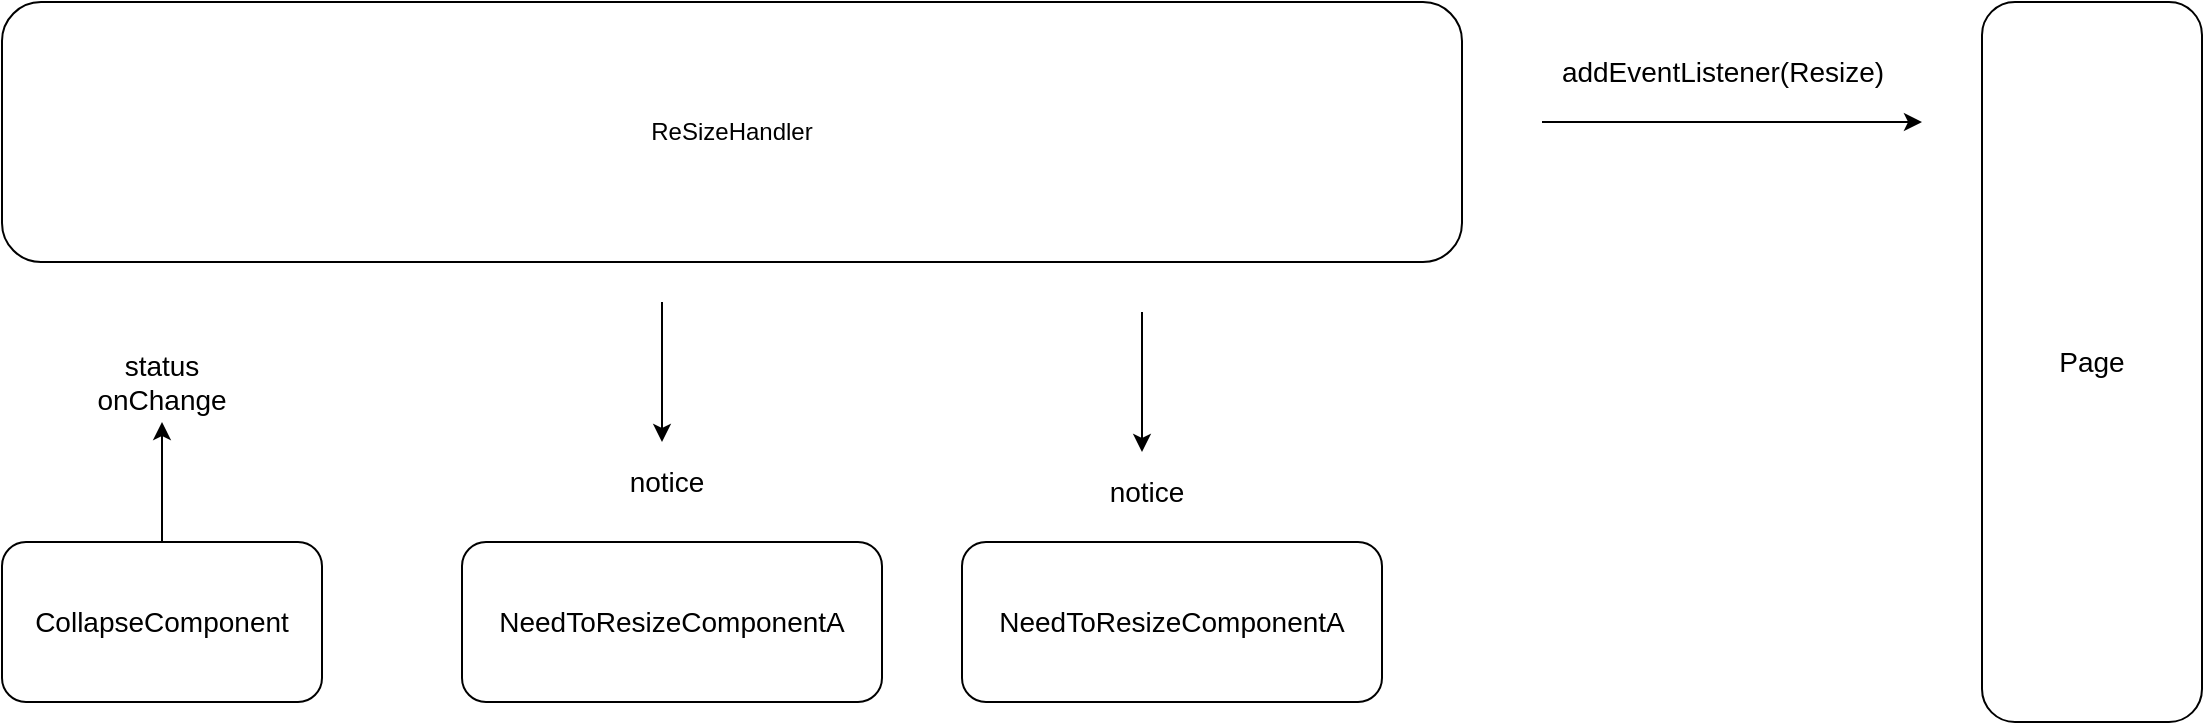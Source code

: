 <mxfile version="20.8.1" type="github">
  <diagram id="TLGR9N1Zky1a7CaeBEd1" name="第 1 页">
    <mxGraphModel dx="1661" dy="709" grid="1" gridSize="10" guides="1" tooltips="1" connect="1" arrows="1" fold="1" page="1" pageScale="1" pageWidth="827" pageHeight="1169" math="0" shadow="0">
      <root>
        <mxCell id="0" />
        <mxCell id="1" parent="0" />
        <mxCell id="El35oTYIOTSPHxT6HdHK-1" value="ReSizeHandler" style="rounded=1;whiteSpace=wrap;html=1;" vertex="1" parent="1">
          <mxGeometry x="110" y="130" width="730" height="130" as="geometry" />
        </mxCell>
        <mxCell id="El35oTYIOTSPHxT6HdHK-4" style="edgeStyle=orthogonalEdgeStyle;rounded=0;orthogonalLoop=1;jettySize=auto;html=1;" edge="1" parent="1" source="El35oTYIOTSPHxT6HdHK-2" target="El35oTYIOTSPHxT6HdHK-5">
          <mxGeometry relative="1" as="geometry">
            <mxPoint x="190" y="300" as="targetPoint" />
          </mxGeometry>
        </mxCell>
        <mxCell id="El35oTYIOTSPHxT6HdHK-2" value="&lt;font style=&quot;font-size: 14px;&quot;&gt;CollapseComponent&lt;/font&gt;" style="rounded=1;whiteSpace=wrap;html=1;" vertex="1" parent="1">
          <mxGeometry x="110" y="400" width="160" height="80" as="geometry" />
        </mxCell>
        <mxCell id="El35oTYIOTSPHxT6HdHK-5" value="&lt;font style=&quot;font-size: 14px;&quot;&gt;status onChange&lt;/font&gt;" style="text;html=1;strokeColor=none;fillColor=none;align=center;verticalAlign=middle;whiteSpace=wrap;rounded=0;" vertex="1" parent="1">
          <mxGeometry x="160" y="300" width="60" height="40" as="geometry" />
        </mxCell>
        <mxCell id="El35oTYIOTSPHxT6HdHK-7" value="NeedToResizeComponentA" style="rounded=1;whiteSpace=wrap;html=1;fontSize=14;" vertex="1" parent="1">
          <mxGeometry x="340" y="400" width="210" height="80" as="geometry" />
        </mxCell>
        <mxCell id="El35oTYIOTSPHxT6HdHK-8" value="NeedToResizeComponentA" style="rounded=1;whiteSpace=wrap;html=1;fontSize=14;" vertex="1" parent="1">
          <mxGeometry x="590" y="400" width="210" height="80" as="geometry" />
        </mxCell>
        <mxCell id="El35oTYIOTSPHxT6HdHK-10" value="" style="endArrow=classic;html=1;rounded=0;fontSize=14;" edge="1" parent="1">
          <mxGeometry width="50" height="50" relative="1" as="geometry">
            <mxPoint x="440" y="280" as="sourcePoint" />
            <mxPoint x="440" y="350" as="targetPoint" />
          </mxGeometry>
        </mxCell>
        <mxCell id="El35oTYIOTSPHxT6HdHK-11" value="notice" style="edgeLabel;html=1;align=center;verticalAlign=middle;resizable=0;points=[];fontSize=14;" vertex="1" connectable="0" parent="El35oTYIOTSPHxT6HdHK-10">
          <mxGeometry x="0.343" y="2" relative="1" as="geometry">
            <mxPoint y="43" as="offset" />
          </mxGeometry>
        </mxCell>
        <mxCell id="El35oTYIOTSPHxT6HdHK-12" value="" style="endArrow=classic;html=1;rounded=0;fontSize=14;" edge="1" parent="1">
          <mxGeometry width="50" height="50" relative="1" as="geometry">
            <mxPoint x="680" y="285" as="sourcePoint" />
            <mxPoint x="680" y="355" as="targetPoint" />
          </mxGeometry>
        </mxCell>
        <mxCell id="El35oTYIOTSPHxT6HdHK-13" value="notice" style="edgeLabel;html=1;align=center;verticalAlign=middle;resizable=0;points=[];fontSize=14;" vertex="1" connectable="0" parent="El35oTYIOTSPHxT6HdHK-12">
          <mxGeometry x="0.343" y="2" relative="1" as="geometry">
            <mxPoint y="43" as="offset" />
          </mxGeometry>
        </mxCell>
        <mxCell id="El35oTYIOTSPHxT6HdHK-14" value="Page" style="rounded=1;whiteSpace=wrap;html=1;fontSize=14;" vertex="1" parent="1">
          <mxGeometry x="1100" y="130" width="110" height="360" as="geometry" />
        </mxCell>
        <mxCell id="El35oTYIOTSPHxT6HdHK-15" value="" style="endArrow=classic;html=1;rounded=0;fontSize=14;" edge="1" parent="1">
          <mxGeometry width="50" height="50" relative="1" as="geometry">
            <mxPoint x="880" y="190" as="sourcePoint" />
            <mxPoint x="1070" y="190" as="targetPoint" />
          </mxGeometry>
        </mxCell>
        <mxCell id="El35oTYIOTSPHxT6HdHK-17" value="addEventListener(Resize)" style="text;html=1;align=center;verticalAlign=middle;resizable=0;points=[];autosize=1;strokeColor=none;fillColor=none;fontSize=14;" vertex="1" parent="1">
          <mxGeometry x="880" y="150" width="180" height="30" as="geometry" />
        </mxCell>
      </root>
    </mxGraphModel>
  </diagram>
</mxfile>
